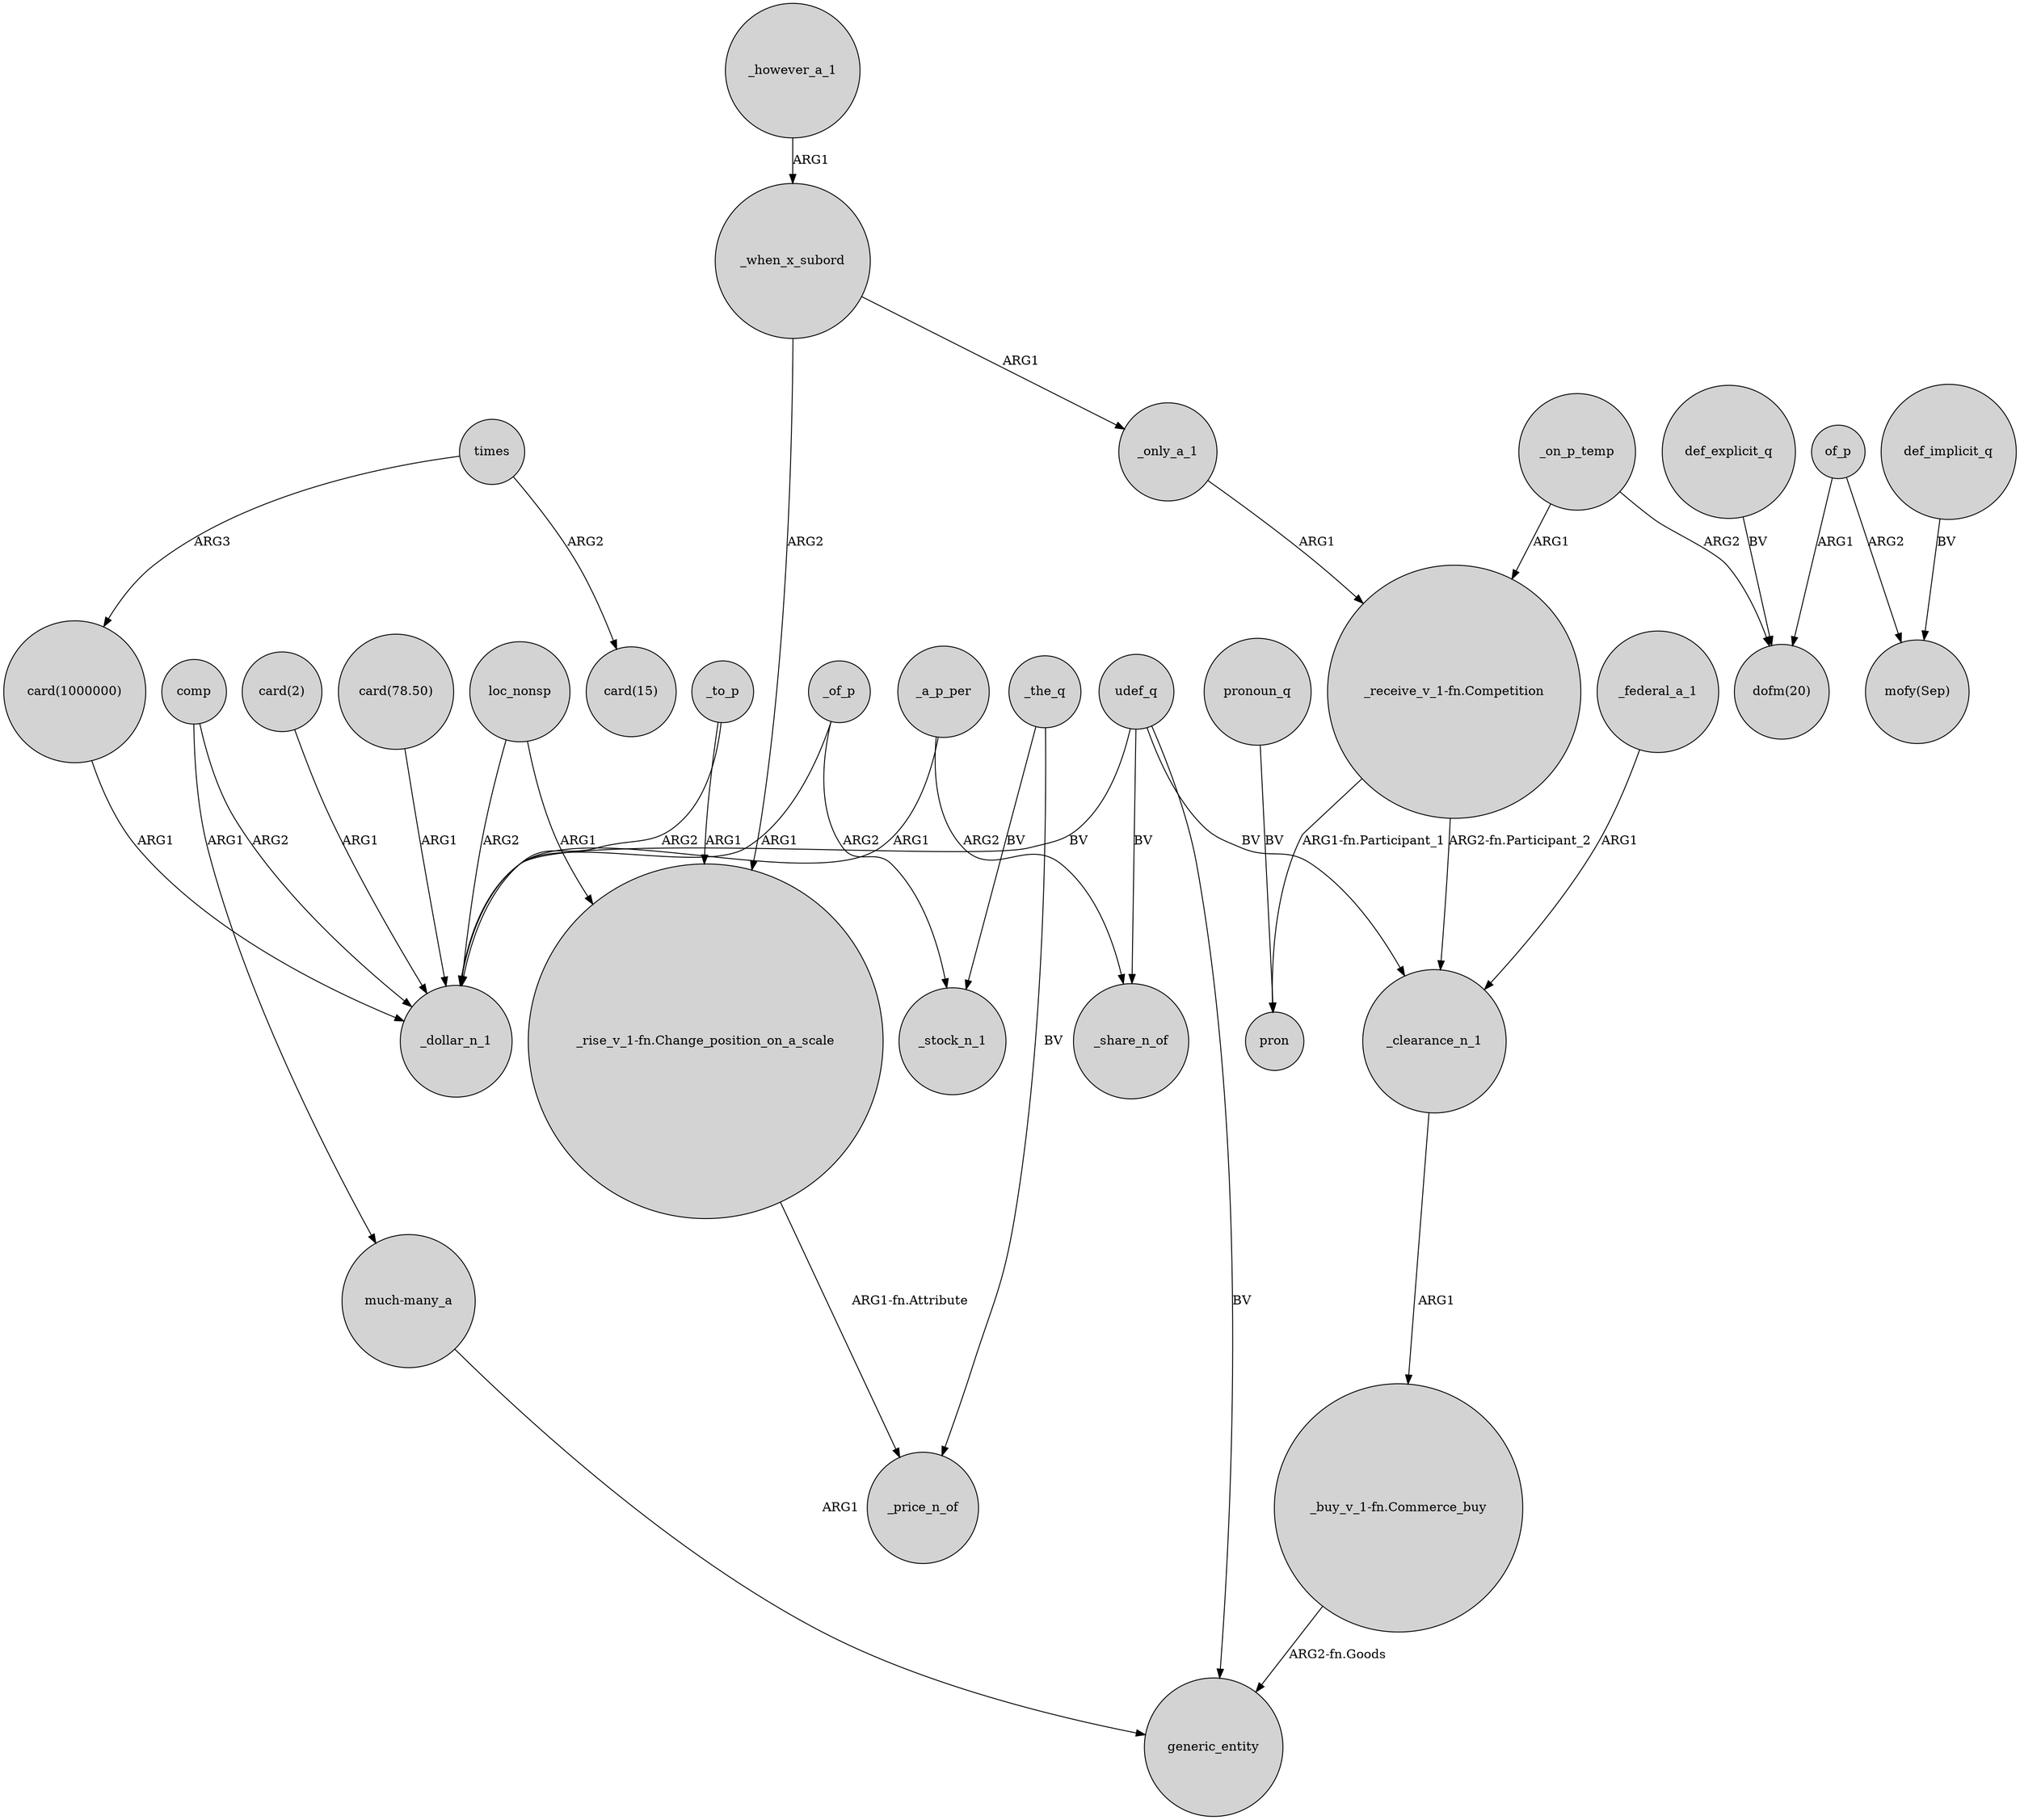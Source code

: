 digraph {
	node [shape=circle style=filled]
	_of_p -> _dollar_n_1 [label=ARG1]
	_when_x_subord -> "_rise_v_1-fn.Change_position_on_a_scale" [label=ARG2]
	comp -> _dollar_n_1 [label=ARG2]
	loc_nonsp -> _dollar_n_1 [label=ARG2]
	_however_a_1 -> _when_x_subord [label=ARG1]
	_when_x_subord -> _only_a_1 [label=ARG1]
	of_p -> "dofm(20)" [label=ARG1]
	_to_p -> "_rise_v_1-fn.Change_position_on_a_scale" [label=ARG1]
	loc_nonsp -> "_rise_v_1-fn.Change_position_on_a_scale" [label=ARG1]
	_only_a_1 -> "_receive_v_1-fn.Competition" [label=ARG1]
	times -> "card(1000000)" [label=ARG3]
	def_implicit_q -> "mofy(Sep)" [label=BV]
	_federal_a_1 -> _clearance_n_1 [label=ARG1]
	_on_p_temp -> "dofm(20)" [label=ARG2]
	_to_p -> _dollar_n_1 [label=ARG2]
	_on_p_temp -> "_receive_v_1-fn.Competition" [label=ARG1]
	"card(78.50)" -> _dollar_n_1 [label=ARG1]
	of_p -> "mofy(Sep)" [label=ARG2]
	def_explicit_q -> "dofm(20)" [label=BV]
	"_receive_v_1-fn.Competition" -> pron [label="ARG1-fn.Participant_1"]
	udef_q -> generic_entity [label=BV]
	"_rise_v_1-fn.Change_position_on_a_scale" -> _price_n_of [label="ARG1-fn.Attribute"]
	times -> "card(15)" [label=ARG2]
	pronoun_q -> pron [label=BV]
	"_receive_v_1-fn.Competition" -> _clearance_n_1 [label="ARG2-fn.Participant_2"]
	_the_q -> _stock_n_1 [label=BV]
	comp -> "much-many_a" [label=ARG1]
	_clearance_n_1 -> "_buy_v_1-fn.Commerce_buy" [label=ARG1]
	_a_p_per -> _share_n_of [label=ARG2]
	"much-many_a" -> generic_entity [label=ARG1]
	udef_q -> _share_n_of [label=BV]
	udef_q -> _dollar_n_1 [label=BV]
	"card(1000000)" -> _dollar_n_1 [label=ARG1]
	udef_q -> _clearance_n_1 [label=BV]
	_a_p_per -> _dollar_n_1 [label=ARG1]
	_of_p -> _stock_n_1 [label=ARG2]
	_the_q -> _price_n_of [label=BV]
	"card(2)" -> _dollar_n_1 [label=ARG1]
	"_buy_v_1-fn.Commerce_buy" -> generic_entity [label="ARG2-fn.Goods"]
}
